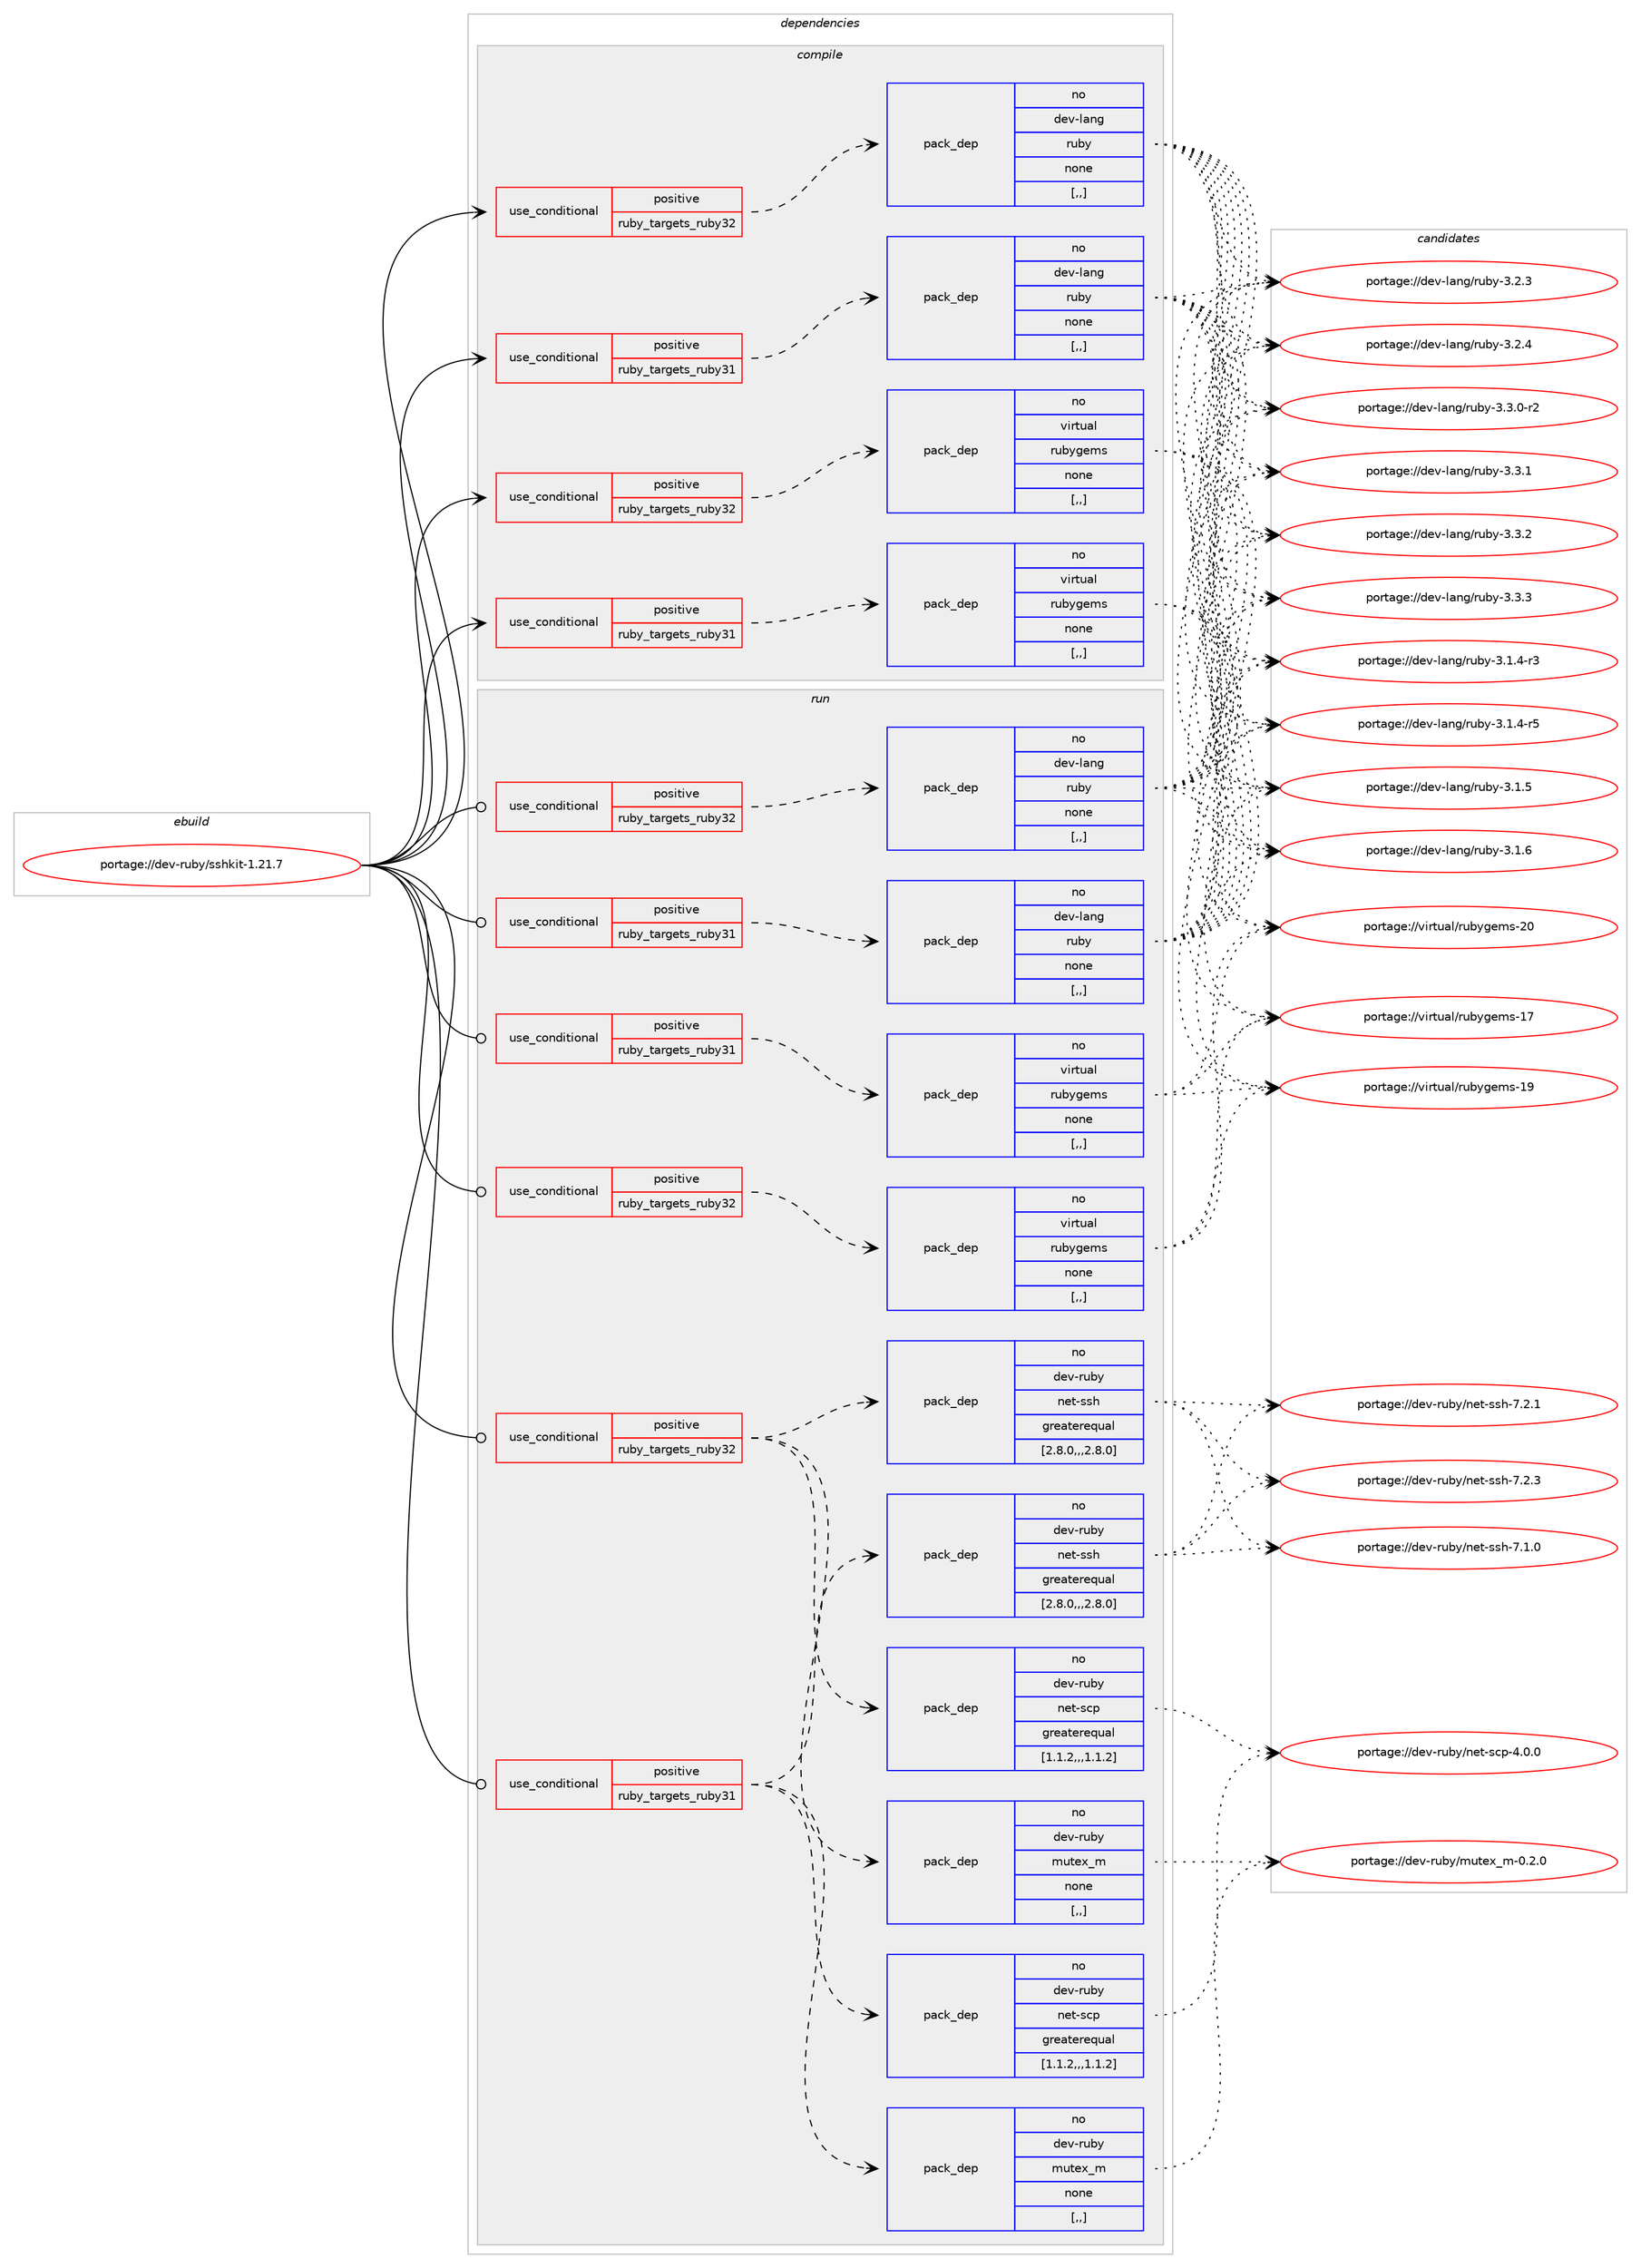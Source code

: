 digraph prolog {

# *************
# Graph options
# *************

newrank=true;
concentrate=true;
compound=true;
graph [rankdir=LR,fontname=Helvetica,fontsize=10,ranksep=1.5];#, ranksep=2.5, nodesep=0.2];
edge  [arrowhead=vee];
node  [fontname=Helvetica,fontsize=10];

# **********
# The ebuild
# **********

subgraph cluster_leftcol {
color=gray;
rank=same;
label=<<i>ebuild</i>>;
id [label="portage://dev-ruby/sshkit-1.21.7", color=red, width=4, href="../dev-ruby/sshkit-1.21.7.svg"];
}

# ****************
# The dependencies
# ****************

subgraph cluster_midcol {
color=gray;
label=<<i>dependencies</i>>;
subgraph cluster_compile {
fillcolor="#eeeeee";
style=filled;
label=<<i>compile</i>>;
subgraph cond55649 {
dependency199991 [label=<<TABLE BORDER="0" CELLBORDER="1" CELLSPACING="0" CELLPADDING="4"><TR><TD ROWSPAN="3" CELLPADDING="10">use_conditional</TD></TR><TR><TD>positive</TD></TR><TR><TD>ruby_targets_ruby31</TD></TR></TABLE>>, shape=none, color=red];
subgraph pack142973 {
dependency199992 [label=<<TABLE BORDER="0" CELLBORDER="1" CELLSPACING="0" CELLPADDING="4" WIDTH="220"><TR><TD ROWSPAN="6" CELLPADDING="30">pack_dep</TD></TR><TR><TD WIDTH="110">no</TD></TR><TR><TD>dev-lang</TD></TR><TR><TD>ruby</TD></TR><TR><TD>none</TD></TR><TR><TD>[,,]</TD></TR></TABLE>>, shape=none, color=blue];
}
dependency199991:e -> dependency199992:w [weight=20,style="dashed",arrowhead="vee"];
}
id:e -> dependency199991:w [weight=20,style="solid",arrowhead="vee"];
subgraph cond55650 {
dependency199993 [label=<<TABLE BORDER="0" CELLBORDER="1" CELLSPACING="0" CELLPADDING="4"><TR><TD ROWSPAN="3" CELLPADDING="10">use_conditional</TD></TR><TR><TD>positive</TD></TR><TR><TD>ruby_targets_ruby31</TD></TR></TABLE>>, shape=none, color=red];
subgraph pack142974 {
dependency199994 [label=<<TABLE BORDER="0" CELLBORDER="1" CELLSPACING="0" CELLPADDING="4" WIDTH="220"><TR><TD ROWSPAN="6" CELLPADDING="30">pack_dep</TD></TR><TR><TD WIDTH="110">no</TD></TR><TR><TD>virtual</TD></TR><TR><TD>rubygems</TD></TR><TR><TD>none</TD></TR><TR><TD>[,,]</TD></TR></TABLE>>, shape=none, color=blue];
}
dependency199993:e -> dependency199994:w [weight=20,style="dashed",arrowhead="vee"];
}
id:e -> dependency199993:w [weight=20,style="solid",arrowhead="vee"];
subgraph cond55651 {
dependency199995 [label=<<TABLE BORDER="0" CELLBORDER="1" CELLSPACING="0" CELLPADDING="4"><TR><TD ROWSPAN="3" CELLPADDING="10">use_conditional</TD></TR><TR><TD>positive</TD></TR><TR><TD>ruby_targets_ruby32</TD></TR></TABLE>>, shape=none, color=red];
subgraph pack142975 {
dependency199996 [label=<<TABLE BORDER="0" CELLBORDER="1" CELLSPACING="0" CELLPADDING="4" WIDTH="220"><TR><TD ROWSPAN="6" CELLPADDING="30">pack_dep</TD></TR><TR><TD WIDTH="110">no</TD></TR><TR><TD>dev-lang</TD></TR><TR><TD>ruby</TD></TR><TR><TD>none</TD></TR><TR><TD>[,,]</TD></TR></TABLE>>, shape=none, color=blue];
}
dependency199995:e -> dependency199996:w [weight=20,style="dashed",arrowhead="vee"];
}
id:e -> dependency199995:w [weight=20,style="solid",arrowhead="vee"];
subgraph cond55652 {
dependency199997 [label=<<TABLE BORDER="0" CELLBORDER="1" CELLSPACING="0" CELLPADDING="4"><TR><TD ROWSPAN="3" CELLPADDING="10">use_conditional</TD></TR><TR><TD>positive</TD></TR><TR><TD>ruby_targets_ruby32</TD></TR></TABLE>>, shape=none, color=red];
subgraph pack142976 {
dependency199998 [label=<<TABLE BORDER="0" CELLBORDER="1" CELLSPACING="0" CELLPADDING="4" WIDTH="220"><TR><TD ROWSPAN="6" CELLPADDING="30">pack_dep</TD></TR><TR><TD WIDTH="110">no</TD></TR><TR><TD>virtual</TD></TR><TR><TD>rubygems</TD></TR><TR><TD>none</TD></TR><TR><TD>[,,]</TD></TR></TABLE>>, shape=none, color=blue];
}
dependency199997:e -> dependency199998:w [weight=20,style="dashed",arrowhead="vee"];
}
id:e -> dependency199997:w [weight=20,style="solid",arrowhead="vee"];
}
subgraph cluster_compileandrun {
fillcolor="#eeeeee";
style=filled;
label=<<i>compile and run</i>>;
}
subgraph cluster_run {
fillcolor="#eeeeee";
style=filled;
label=<<i>run</i>>;
subgraph cond55653 {
dependency199999 [label=<<TABLE BORDER="0" CELLBORDER="1" CELLSPACING="0" CELLPADDING="4"><TR><TD ROWSPAN="3" CELLPADDING="10">use_conditional</TD></TR><TR><TD>positive</TD></TR><TR><TD>ruby_targets_ruby31</TD></TR></TABLE>>, shape=none, color=red];
subgraph pack142977 {
dependency200000 [label=<<TABLE BORDER="0" CELLBORDER="1" CELLSPACING="0" CELLPADDING="4" WIDTH="220"><TR><TD ROWSPAN="6" CELLPADDING="30">pack_dep</TD></TR><TR><TD WIDTH="110">no</TD></TR><TR><TD>dev-lang</TD></TR><TR><TD>ruby</TD></TR><TR><TD>none</TD></TR><TR><TD>[,,]</TD></TR></TABLE>>, shape=none, color=blue];
}
dependency199999:e -> dependency200000:w [weight=20,style="dashed",arrowhead="vee"];
}
id:e -> dependency199999:w [weight=20,style="solid",arrowhead="odot"];
subgraph cond55654 {
dependency200001 [label=<<TABLE BORDER="0" CELLBORDER="1" CELLSPACING="0" CELLPADDING="4"><TR><TD ROWSPAN="3" CELLPADDING="10">use_conditional</TD></TR><TR><TD>positive</TD></TR><TR><TD>ruby_targets_ruby31</TD></TR></TABLE>>, shape=none, color=red];
subgraph pack142978 {
dependency200002 [label=<<TABLE BORDER="0" CELLBORDER="1" CELLSPACING="0" CELLPADDING="4" WIDTH="220"><TR><TD ROWSPAN="6" CELLPADDING="30">pack_dep</TD></TR><TR><TD WIDTH="110">no</TD></TR><TR><TD>dev-ruby</TD></TR><TR><TD>mutex_m</TD></TR><TR><TD>none</TD></TR><TR><TD>[,,]</TD></TR></TABLE>>, shape=none, color=blue];
}
dependency200001:e -> dependency200002:w [weight=20,style="dashed",arrowhead="vee"];
subgraph pack142979 {
dependency200003 [label=<<TABLE BORDER="0" CELLBORDER="1" CELLSPACING="0" CELLPADDING="4" WIDTH="220"><TR><TD ROWSPAN="6" CELLPADDING="30">pack_dep</TD></TR><TR><TD WIDTH="110">no</TD></TR><TR><TD>dev-ruby</TD></TR><TR><TD>net-ssh</TD></TR><TR><TD>greaterequal</TD></TR><TR><TD>[2.8.0,,,2.8.0]</TD></TR></TABLE>>, shape=none, color=blue];
}
dependency200001:e -> dependency200003:w [weight=20,style="dashed",arrowhead="vee"];
subgraph pack142980 {
dependency200004 [label=<<TABLE BORDER="0" CELLBORDER="1" CELLSPACING="0" CELLPADDING="4" WIDTH="220"><TR><TD ROWSPAN="6" CELLPADDING="30">pack_dep</TD></TR><TR><TD WIDTH="110">no</TD></TR><TR><TD>dev-ruby</TD></TR><TR><TD>net-scp</TD></TR><TR><TD>greaterequal</TD></TR><TR><TD>[1.1.2,,,1.1.2]</TD></TR></TABLE>>, shape=none, color=blue];
}
dependency200001:e -> dependency200004:w [weight=20,style="dashed",arrowhead="vee"];
}
id:e -> dependency200001:w [weight=20,style="solid",arrowhead="odot"];
subgraph cond55655 {
dependency200005 [label=<<TABLE BORDER="0" CELLBORDER="1" CELLSPACING="0" CELLPADDING="4"><TR><TD ROWSPAN="3" CELLPADDING="10">use_conditional</TD></TR><TR><TD>positive</TD></TR><TR><TD>ruby_targets_ruby31</TD></TR></TABLE>>, shape=none, color=red];
subgraph pack142981 {
dependency200006 [label=<<TABLE BORDER="0" CELLBORDER="1" CELLSPACING="0" CELLPADDING="4" WIDTH="220"><TR><TD ROWSPAN="6" CELLPADDING="30">pack_dep</TD></TR><TR><TD WIDTH="110">no</TD></TR><TR><TD>virtual</TD></TR><TR><TD>rubygems</TD></TR><TR><TD>none</TD></TR><TR><TD>[,,]</TD></TR></TABLE>>, shape=none, color=blue];
}
dependency200005:e -> dependency200006:w [weight=20,style="dashed",arrowhead="vee"];
}
id:e -> dependency200005:w [weight=20,style="solid",arrowhead="odot"];
subgraph cond55656 {
dependency200007 [label=<<TABLE BORDER="0" CELLBORDER="1" CELLSPACING="0" CELLPADDING="4"><TR><TD ROWSPAN="3" CELLPADDING="10">use_conditional</TD></TR><TR><TD>positive</TD></TR><TR><TD>ruby_targets_ruby32</TD></TR></TABLE>>, shape=none, color=red];
subgraph pack142982 {
dependency200008 [label=<<TABLE BORDER="0" CELLBORDER="1" CELLSPACING="0" CELLPADDING="4" WIDTH="220"><TR><TD ROWSPAN="6" CELLPADDING="30">pack_dep</TD></TR><TR><TD WIDTH="110">no</TD></TR><TR><TD>dev-lang</TD></TR><TR><TD>ruby</TD></TR><TR><TD>none</TD></TR><TR><TD>[,,]</TD></TR></TABLE>>, shape=none, color=blue];
}
dependency200007:e -> dependency200008:w [weight=20,style="dashed",arrowhead="vee"];
}
id:e -> dependency200007:w [weight=20,style="solid",arrowhead="odot"];
subgraph cond55657 {
dependency200009 [label=<<TABLE BORDER="0" CELLBORDER="1" CELLSPACING="0" CELLPADDING="4"><TR><TD ROWSPAN="3" CELLPADDING="10">use_conditional</TD></TR><TR><TD>positive</TD></TR><TR><TD>ruby_targets_ruby32</TD></TR></TABLE>>, shape=none, color=red];
subgraph pack142983 {
dependency200010 [label=<<TABLE BORDER="0" CELLBORDER="1" CELLSPACING="0" CELLPADDING="4" WIDTH="220"><TR><TD ROWSPAN="6" CELLPADDING="30">pack_dep</TD></TR><TR><TD WIDTH="110">no</TD></TR><TR><TD>dev-ruby</TD></TR><TR><TD>mutex_m</TD></TR><TR><TD>none</TD></TR><TR><TD>[,,]</TD></TR></TABLE>>, shape=none, color=blue];
}
dependency200009:e -> dependency200010:w [weight=20,style="dashed",arrowhead="vee"];
subgraph pack142984 {
dependency200011 [label=<<TABLE BORDER="0" CELLBORDER="1" CELLSPACING="0" CELLPADDING="4" WIDTH="220"><TR><TD ROWSPAN="6" CELLPADDING="30">pack_dep</TD></TR><TR><TD WIDTH="110">no</TD></TR><TR><TD>dev-ruby</TD></TR><TR><TD>net-ssh</TD></TR><TR><TD>greaterequal</TD></TR><TR><TD>[2.8.0,,,2.8.0]</TD></TR></TABLE>>, shape=none, color=blue];
}
dependency200009:e -> dependency200011:w [weight=20,style="dashed",arrowhead="vee"];
subgraph pack142985 {
dependency200012 [label=<<TABLE BORDER="0" CELLBORDER="1" CELLSPACING="0" CELLPADDING="4" WIDTH="220"><TR><TD ROWSPAN="6" CELLPADDING="30">pack_dep</TD></TR><TR><TD WIDTH="110">no</TD></TR><TR><TD>dev-ruby</TD></TR><TR><TD>net-scp</TD></TR><TR><TD>greaterequal</TD></TR><TR><TD>[1.1.2,,,1.1.2]</TD></TR></TABLE>>, shape=none, color=blue];
}
dependency200009:e -> dependency200012:w [weight=20,style="dashed",arrowhead="vee"];
}
id:e -> dependency200009:w [weight=20,style="solid",arrowhead="odot"];
subgraph cond55658 {
dependency200013 [label=<<TABLE BORDER="0" CELLBORDER="1" CELLSPACING="0" CELLPADDING="4"><TR><TD ROWSPAN="3" CELLPADDING="10">use_conditional</TD></TR><TR><TD>positive</TD></TR><TR><TD>ruby_targets_ruby32</TD></TR></TABLE>>, shape=none, color=red];
subgraph pack142986 {
dependency200014 [label=<<TABLE BORDER="0" CELLBORDER="1" CELLSPACING="0" CELLPADDING="4" WIDTH="220"><TR><TD ROWSPAN="6" CELLPADDING="30">pack_dep</TD></TR><TR><TD WIDTH="110">no</TD></TR><TR><TD>virtual</TD></TR><TR><TD>rubygems</TD></TR><TR><TD>none</TD></TR><TR><TD>[,,]</TD></TR></TABLE>>, shape=none, color=blue];
}
dependency200013:e -> dependency200014:w [weight=20,style="dashed",arrowhead="vee"];
}
id:e -> dependency200013:w [weight=20,style="solid",arrowhead="odot"];
}
}

# **************
# The candidates
# **************

subgraph cluster_choices {
rank=same;
color=gray;
label=<<i>candidates</i>>;

subgraph choice142973 {
color=black;
nodesep=1;
choice100101118451089711010347114117981214551464946524511451 [label="portage://dev-lang/ruby-3.1.4-r3", color=red, width=4,href="../dev-lang/ruby-3.1.4-r3.svg"];
choice100101118451089711010347114117981214551464946524511453 [label="portage://dev-lang/ruby-3.1.4-r5", color=red, width=4,href="../dev-lang/ruby-3.1.4-r5.svg"];
choice10010111845108971101034711411798121455146494653 [label="portage://dev-lang/ruby-3.1.5", color=red, width=4,href="../dev-lang/ruby-3.1.5.svg"];
choice10010111845108971101034711411798121455146494654 [label="portage://dev-lang/ruby-3.1.6", color=red, width=4,href="../dev-lang/ruby-3.1.6.svg"];
choice10010111845108971101034711411798121455146504651 [label="portage://dev-lang/ruby-3.2.3", color=red, width=4,href="../dev-lang/ruby-3.2.3.svg"];
choice10010111845108971101034711411798121455146504652 [label="portage://dev-lang/ruby-3.2.4", color=red, width=4,href="../dev-lang/ruby-3.2.4.svg"];
choice100101118451089711010347114117981214551465146484511450 [label="portage://dev-lang/ruby-3.3.0-r2", color=red, width=4,href="../dev-lang/ruby-3.3.0-r2.svg"];
choice10010111845108971101034711411798121455146514649 [label="portage://dev-lang/ruby-3.3.1", color=red, width=4,href="../dev-lang/ruby-3.3.1.svg"];
choice10010111845108971101034711411798121455146514650 [label="portage://dev-lang/ruby-3.3.2", color=red, width=4,href="../dev-lang/ruby-3.3.2.svg"];
choice10010111845108971101034711411798121455146514651 [label="portage://dev-lang/ruby-3.3.3", color=red, width=4,href="../dev-lang/ruby-3.3.3.svg"];
dependency199992:e -> choice100101118451089711010347114117981214551464946524511451:w [style=dotted,weight="100"];
dependency199992:e -> choice100101118451089711010347114117981214551464946524511453:w [style=dotted,weight="100"];
dependency199992:e -> choice10010111845108971101034711411798121455146494653:w [style=dotted,weight="100"];
dependency199992:e -> choice10010111845108971101034711411798121455146494654:w [style=dotted,weight="100"];
dependency199992:e -> choice10010111845108971101034711411798121455146504651:w [style=dotted,weight="100"];
dependency199992:e -> choice10010111845108971101034711411798121455146504652:w [style=dotted,weight="100"];
dependency199992:e -> choice100101118451089711010347114117981214551465146484511450:w [style=dotted,weight="100"];
dependency199992:e -> choice10010111845108971101034711411798121455146514649:w [style=dotted,weight="100"];
dependency199992:e -> choice10010111845108971101034711411798121455146514650:w [style=dotted,weight="100"];
dependency199992:e -> choice10010111845108971101034711411798121455146514651:w [style=dotted,weight="100"];
}
subgraph choice142974 {
color=black;
nodesep=1;
choice118105114116117971084711411798121103101109115454955 [label="portage://virtual/rubygems-17", color=red, width=4,href="../virtual/rubygems-17.svg"];
choice118105114116117971084711411798121103101109115454957 [label="portage://virtual/rubygems-19", color=red, width=4,href="../virtual/rubygems-19.svg"];
choice118105114116117971084711411798121103101109115455048 [label="portage://virtual/rubygems-20", color=red, width=4,href="../virtual/rubygems-20.svg"];
dependency199994:e -> choice118105114116117971084711411798121103101109115454955:w [style=dotted,weight="100"];
dependency199994:e -> choice118105114116117971084711411798121103101109115454957:w [style=dotted,weight="100"];
dependency199994:e -> choice118105114116117971084711411798121103101109115455048:w [style=dotted,weight="100"];
}
subgraph choice142975 {
color=black;
nodesep=1;
choice100101118451089711010347114117981214551464946524511451 [label="portage://dev-lang/ruby-3.1.4-r3", color=red, width=4,href="../dev-lang/ruby-3.1.4-r3.svg"];
choice100101118451089711010347114117981214551464946524511453 [label="portage://dev-lang/ruby-3.1.4-r5", color=red, width=4,href="../dev-lang/ruby-3.1.4-r5.svg"];
choice10010111845108971101034711411798121455146494653 [label="portage://dev-lang/ruby-3.1.5", color=red, width=4,href="../dev-lang/ruby-3.1.5.svg"];
choice10010111845108971101034711411798121455146494654 [label="portage://dev-lang/ruby-3.1.6", color=red, width=4,href="../dev-lang/ruby-3.1.6.svg"];
choice10010111845108971101034711411798121455146504651 [label="portage://dev-lang/ruby-3.2.3", color=red, width=4,href="../dev-lang/ruby-3.2.3.svg"];
choice10010111845108971101034711411798121455146504652 [label="portage://dev-lang/ruby-3.2.4", color=red, width=4,href="../dev-lang/ruby-3.2.4.svg"];
choice100101118451089711010347114117981214551465146484511450 [label="portage://dev-lang/ruby-3.3.0-r2", color=red, width=4,href="../dev-lang/ruby-3.3.0-r2.svg"];
choice10010111845108971101034711411798121455146514649 [label="portage://dev-lang/ruby-3.3.1", color=red, width=4,href="../dev-lang/ruby-3.3.1.svg"];
choice10010111845108971101034711411798121455146514650 [label="portage://dev-lang/ruby-3.3.2", color=red, width=4,href="../dev-lang/ruby-3.3.2.svg"];
choice10010111845108971101034711411798121455146514651 [label="portage://dev-lang/ruby-3.3.3", color=red, width=4,href="../dev-lang/ruby-3.3.3.svg"];
dependency199996:e -> choice100101118451089711010347114117981214551464946524511451:w [style=dotted,weight="100"];
dependency199996:e -> choice100101118451089711010347114117981214551464946524511453:w [style=dotted,weight="100"];
dependency199996:e -> choice10010111845108971101034711411798121455146494653:w [style=dotted,weight="100"];
dependency199996:e -> choice10010111845108971101034711411798121455146494654:w [style=dotted,weight="100"];
dependency199996:e -> choice10010111845108971101034711411798121455146504651:w [style=dotted,weight="100"];
dependency199996:e -> choice10010111845108971101034711411798121455146504652:w [style=dotted,weight="100"];
dependency199996:e -> choice100101118451089711010347114117981214551465146484511450:w [style=dotted,weight="100"];
dependency199996:e -> choice10010111845108971101034711411798121455146514649:w [style=dotted,weight="100"];
dependency199996:e -> choice10010111845108971101034711411798121455146514650:w [style=dotted,weight="100"];
dependency199996:e -> choice10010111845108971101034711411798121455146514651:w [style=dotted,weight="100"];
}
subgraph choice142976 {
color=black;
nodesep=1;
choice118105114116117971084711411798121103101109115454955 [label="portage://virtual/rubygems-17", color=red, width=4,href="../virtual/rubygems-17.svg"];
choice118105114116117971084711411798121103101109115454957 [label="portage://virtual/rubygems-19", color=red, width=4,href="../virtual/rubygems-19.svg"];
choice118105114116117971084711411798121103101109115455048 [label="portage://virtual/rubygems-20", color=red, width=4,href="../virtual/rubygems-20.svg"];
dependency199998:e -> choice118105114116117971084711411798121103101109115454955:w [style=dotted,weight="100"];
dependency199998:e -> choice118105114116117971084711411798121103101109115454957:w [style=dotted,weight="100"];
dependency199998:e -> choice118105114116117971084711411798121103101109115455048:w [style=dotted,weight="100"];
}
subgraph choice142977 {
color=black;
nodesep=1;
choice100101118451089711010347114117981214551464946524511451 [label="portage://dev-lang/ruby-3.1.4-r3", color=red, width=4,href="../dev-lang/ruby-3.1.4-r3.svg"];
choice100101118451089711010347114117981214551464946524511453 [label="portage://dev-lang/ruby-3.1.4-r5", color=red, width=4,href="../dev-lang/ruby-3.1.4-r5.svg"];
choice10010111845108971101034711411798121455146494653 [label="portage://dev-lang/ruby-3.1.5", color=red, width=4,href="../dev-lang/ruby-3.1.5.svg"];
choice10010111845108971101034711411798121455146494654 [label="portage://dev-lang/ruby-3.1.6", color=red, width=4,href="../dev-lang/ruby-3.1.6.svg"];
choice10010111845108971101034711411798121455146504651 [label="portage://dev-lang/ruby-3.2.3", color=red, width=4,href="../dev-lang/ruby-3.2.3.svg"];
choice10010111845108971101034711411798121455146504652 [label="portage://dev-lang/ruby-3.2.4", color=red, width=4,href="../dev-lang/ruby-3.2.4.svg"];
choice100101118451089711010347114117981214551465146484511450 [label="portage://dev-lang/ruby-3.3.0-r2", color=red, width=4,href="../dev-lang/ruby-3.3.0-r2.svg"];
choice10010111845108971101034711411798121455146514649 [label="portage://dev-lang/ruby-3.3.1", color=red, width=4,href="../dev-lang/ruby-3.3.1.svg"];
choice10010111845108971101034711411798121455146514650 [label="portage://dev-lang/ruby-3.3.2", color=red, width=4,href="../dev-lang/ruby-3.3.2.svg"];
choice10010111845108971101034711411798121455146514651 [label="portage://dev-lang/ruby-3.3.3", color=red, width=4,href="../dev-lang/ruby-3.3.3.svg"];
dependency200000:e -> choice100101118451089711010347114117981214551464946524511451:w [style=dotted,weight="100"];
dependency200000:e -> choice100101118451089711010347114117981214551464946524511453:w [style=dotted,weight="100"];
dependency200000:e -> choice10010111845108971101034711411798121455146494653:w [style=dotted,weight="100"];
dependency200000:e -> choice10010111845108971101034711411798121455146494654:w [style=dotted,weight="100"];
dependency200000:e -> choice10010111845108971101034711411798121455146504651:w [style=dotted,weight="100"];
dependency200000:e -> choice10010111845108971101034711411798121455146504652:w [style=dotted,weight="100"];
dependency200000:e -> choice100101118451089711010347114117981214551465146484511450:w [style=dotted,weight="100"];
dependency200000:e -> choice10010111845108971101034711411798121455146514649:w [style=dotted,weight="100"];
dependency200000:e -> choice10010111845108971101034711411798121455146514650:w [style=dotted,weight="100"];
dependency200000:e -> choice10010111845108971101034711411798121455146514651:w [style=dotted,weight="100"];
}
subgraph choice142978 {
color=black;
nodesep=1;
choice10010111845114117981214710911711610112095109454846504648 [label="portage://dev-ruby/mutex_m-0.2.0", color=red, width=4,href="../dev-ruby/mutex_m-0.2.0.svg"];
dependency200002:e -> choice10010111845114117981214710911711610112095109454846504648:w [style=dotted,weight="100"];
}
subgraph choice142979 {
color=black;
nodesep=1;
choice10010111845114117981214711010111645115115104455546494648 [label="portage://dev-ruby/net-ssh-7.1.0", color=red, width=4,href="../dev-ruby/net-ssh-7.1.0.svg"];
choice10010111845114117981214711010111645115115104455546504649 [label="portage://dev-ruby/net-ssh-7.2.1", color=red, width=4,href="../dev-ruby/net-ssh-7.2.1.svg"];
choice10010111845114117981214711010111645115115104455546504651 [label="portage://dev-ruby/net-ssh-7.2.3", color=red, width=4,href="../dev-ruby/net-ssh-7.2.3.svg"];
dependency200003:e -> choice10010111845114117981214711010111645115115104455546494648:w [style=dotted,weight="100"];
dependency200003:e -> choice10010111845114117981214711010111645115115104455546504649:w [style=dotted,weight="100"];
dependency200003:e -> choice10010111845114117981214711010111645115115104455546504651:w [style=dotted,weight="100"];
}
subgraph choice142980 {
color=black;
nodesep=1;
choice1001011184511411798121471101011164511599112455246484648 [label="portage://dev-ruby/net-scp-4.0.0", color=red, width=4,href="../dev-ruby/net-scp-4.0.0.svg"];
dependency200004:e -> choice1001011184511411798121471101011164511599112455246484648:w [style=dotted,weight="100"];
}
subgraph choice142981 {
color=black;
nodesep=1;
choice118105114116117971084711411798121103101109115454955 [label="portage://virtual/rubygems-17", color=red, width=4,href="../virtual/rubygems-17.svg"];
choice118105114116117971084711411798121103101109115454957 [label="portage://virtual/rubygems-19", color=red, width=4,href="../virtual/rubygems-19.svg"];
choice118105114116117971084711411798121103101109115455048 [label="portage://virtual/rubygems-20", color=red, width=4,href="../virtual/rubygems-20.svg"];
dependency200006:e -> choice118105114116117971084711411798121103101109115454955:w [style=dotted,weight="100"];
dependency200006:e -> choice118105114116117971084711411798121103101109115454957:w [style=dotted,weight="100"];
dependency200006:e -> choice118105114116117971084711411798121103101109115455048:w [style=dotted,weight="100"];
}
subgraph choice142982 {
color=black;
nodesep=1;
choice100101118451089711010347114117981214551464946524511451 [label="portage://dev-lang/ruby-3.1.4-r3", color=red, width=4,href="../dev-lang/ruby-3.1.4-r3.svg"];
choice100101118451089711010347114117981214551464946524511453 [label="portage://dev-lang/ruby-3.1.4-r5", color=red, width=4,href="../dev-lang/ruby-3.1.4-r5.svg"];
choice10010111845108971101034711411798121455146494653 [label="portage://dev-lang/ruby-3.1.5", color=red, width=4,href="../dev-lang/ruby-3.1.5.svg"];
choice10010111845108971101034711411798121455146494654 [label="portage://dev-lang/ruby-3.1.6", color=red, width=4,href="../dev-lang/ruby-3.1.6.svg"];
choice10010111845108971101034711411798121455146504651 [label="portage://dev-lang/ruby-3.2.3", color=red, width=4,href="../dev-lang/ruby-3.2.3.svg"];
choice10010111845108971101034711411798121455146504652 [label="portage://dev-lang/ruby-3.2.4", color=red, width=4,href="../dev-lang/ruby-3.2.4.svg"];
choice100101118451089711010347114117981214551465146484511450 [label="portage://dev-lang/ruby-3.3.0-r2", color=red, width=4,href="../dev-lang/ruby-3.3.0-r2.svg"];
choice10010111845108971101034711411798121455146514649 [label="portage://dev-lang/ruby-3.3.1", color=red, width=4,href="../dev-lang/ruby-3.3.1.svg"];
choice10010111845108971101034711411798121455146514650 [label="portage://dev-lang/ruby-3.3.2", color=red, width=4,href="../dev-lang/ruby-3.3.2.svg"];
choice10010111845108971101034711411798121455146514651 [label="portage://dev-lang/ruby-3.3.3", color=red, width=4,href="../dev-lang/ruby-3.3.3.svg"];
dependency200008:e -> choice100101118451089711010347114117981214551464946524511451:w [style=dotted,weight="100"];
dependency200008:e -> choice100101118451089711010347114117981214551464946524511453:w [style=dotted,weight="100"];
dependency200008:e -> choice10010111845108971101034711411798121455146494653:w [style=dotted,weight="100"];
dependency200008:e -> choice10010111845108971101034711411798121455146494654:w [style=dotted,weight="100"];
dependency200008:e -> choice10010111845108971101034711411798121455146504651:w [style=dotted,weight="100"];
dependency200008:e -> choice10010111845108971101034711411798121455146504652:w [style=dotted,weight="100"];
dependency200008:e -> choice100101118451089711010347114117981214551465146484511450:w [style=dotted,weight="100"];
dependency200008:e -> choice10010111845108971101034711411798121455146514649:w [style=dotted,weight="100"];
dependency200008:e -> choice10010111845108971101034711411798121455146514650:w [style=dotted,weight="100"];
dependency200008:e -> choice10010111845108971101034711411798121455146514651:w [style=dotted,weight="100"];
}
subgraph choice142983 {
color=black;
nodesep=1;
choice10010111845114117981214710911711610112095109454846504648 [label="portage://dev-ruby/mutex_m-0.2.0", color=red, width=4,href="../dev-ruby/mutex_m-0.2.0.svg"];
dependency200010:e -> choice10010111845114117981214710911711610112095109454846504648:w [style=dotted,weight="100"];
}
subgraph choice142984 {
color=black;
nodesep=1;
choice10010111845114117981214711010111645115115104455546494648 [label="portage://dev-ruby/net-ssh-7.1.0", color=red, width=4,href="../dev-ruby/net-ssh-7.1.0.svg"];
choice10010111845114117981214711010111645115115104455546504649 [label="portage://dev-ruby/net-ssh-7.2.1", color=red, width=4,href="../dev-ruby/net-ssh-7.2.1.svg"];
choice10010111845114117981214711010111645115115104455546504651 [label="portage://dev-ruby/net-ssh-7.2.3", color=red, width=4,href="../dev-ruby/net-ssh-7.2.3.svg"];
dependency200011:e -> choice10010111845114117981214711010111645115115104455546494648:w [style=dotted,weight="100"];
dependency200011:e -> choice10010111845114117981214711010111645115115104455546504649:w [style=dotted,weight="100"];
dependency200011:e -> choice10010111845114117981214711010111645115115104455546504651:w [style=dotted,weight="100"];
}
subgraph choice142985 {
color=black;
nodesep=1;
choice1001011184511411798121471101011164511599112455246484648 [label="portage://dev-ruby/net-scp-4.0.0", color=red, width=4,href="../dev-ruby/net-scp-4.0.0.svg"];
dependency200012:e -> choice1001011184511411798121471101011164511599112455246484648:w [style=dotted,weight="100"];
}
subgraph choice142986 {
color=black;
nodesep=1;
choice118105114116117971084711411798121103101109115454955 [label="portage://virtual/rubygems-17", color=red, width=4,href="../virtual/rubygems-17.svg"];
choice118105114116117971084711411798121103101109115454957 [label="portage://virtual/rubygems-19", color=red, width=4,href="../virtual/rubygems-19.svg"];
choice118105114116117971084711411798121103101109115455048 [label="portage://virtual/rubygems-20", color=red, width=4,href="../virtual/rubygems-20.svg"];
dependency200014:e -> choice118105114116117971084711411798121103101109115454955:w [style=dotted,weight="100"];
dependency200014:e -> choice118105114116117971084711411798121103101109115454957:w [style=dotted,weight="100"];
dependency200014:e -> choice118105114116117971084711411798121103101109115455048:w [style=dotted,weight="100"];
}
}

}
